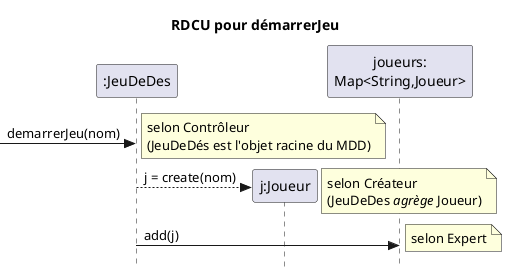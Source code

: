 @startuml DémarrerJeu
skinparam style strictuml
skinparam defaultfontname Verdana
title RDCU pour démarrerJeu
participant ":JeuDeDes" as c
->c : demarrerJeu(nom)
note right : selon Contrôleur\n(JeuDeDés est l'objet racine du MDD)
participant "j:Joueur" as j
create j
participant "joueurs:\nMap<String,Joueur>" as jm
c-->j : j = create(nom)
note right : selon Créateur\n(JeuDeDes //agrège// Joueur)
c -> jm : add(j)
note right : selon Expert
@enduml